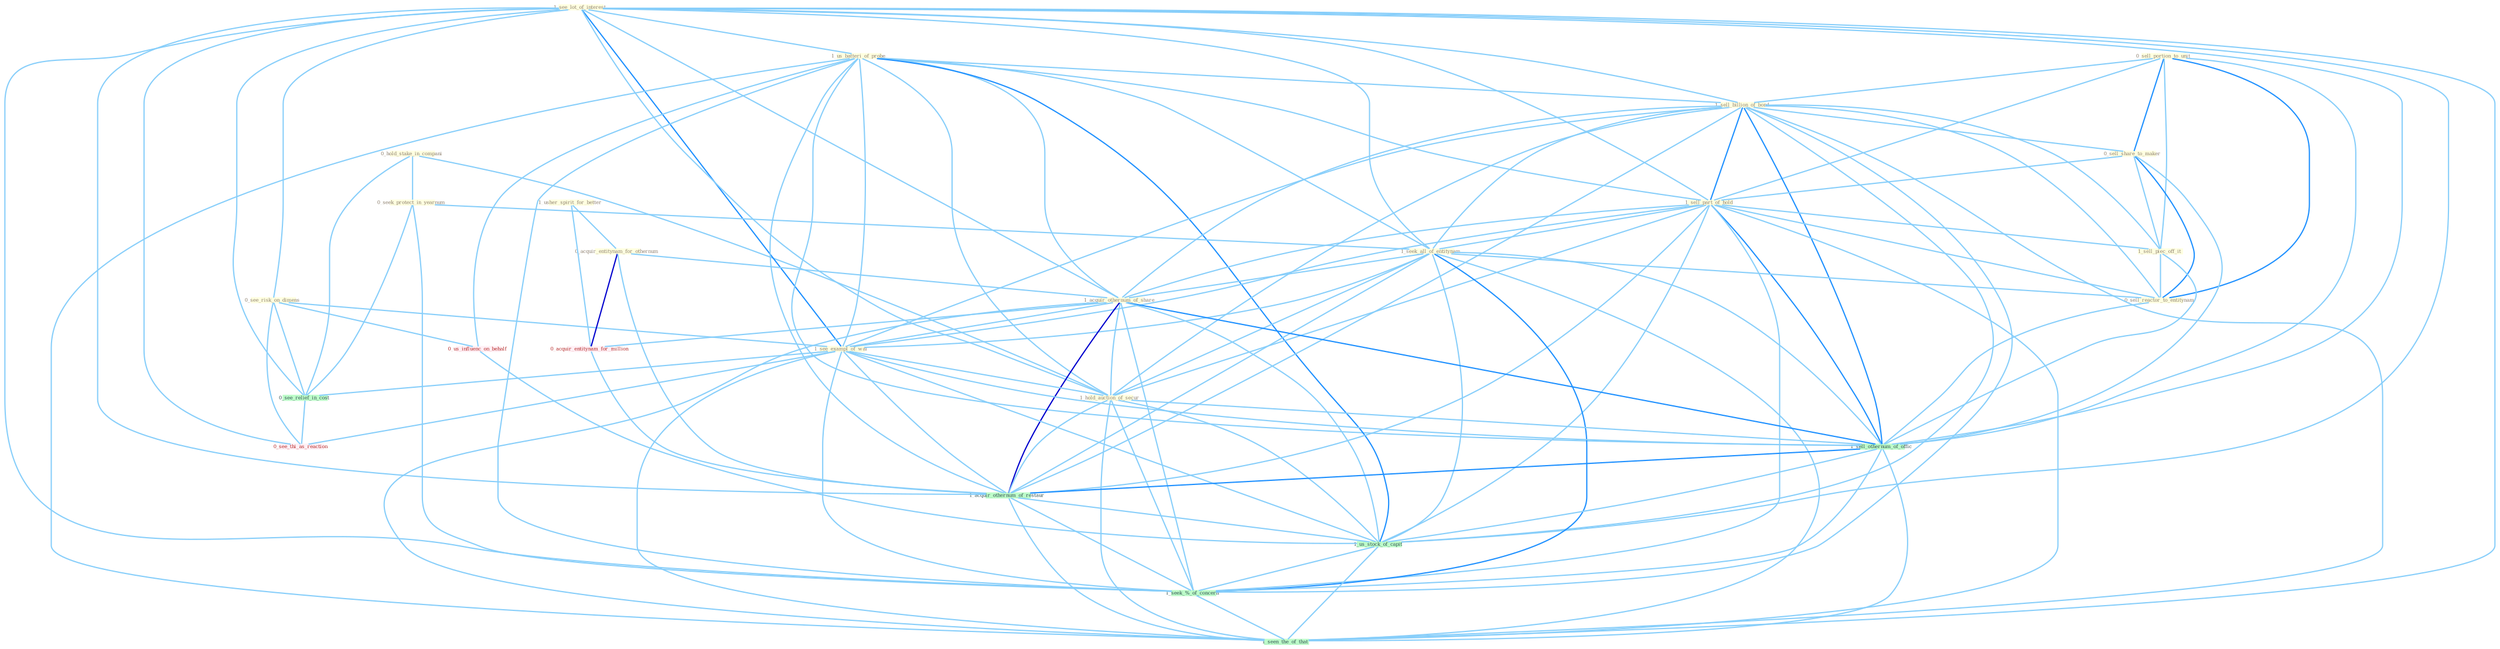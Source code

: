 Graph G{ 
    node
    [shape=polygon,style=filled,width=.5,height=.06,color="#BDFCC9",fixedsize=true,fontsize=4,
    fontcolor="#2f4f4f"];
    {node
    [color="#ffffe0", fontcolor="#8b7d6b"] "0_hold_stake_in_compani " "1_see_lot_of_interest " "1_usher_spirit_for_better " "0_sell_portion_to_unit " "0_see_risk_on_dimens " "1_us_batteri_of_probe " "1_sell_billion_of_bond " "0_seek_protect_in_yearnum " "0_sell_share_to_maker " "1_sell_part_of_hold " "1_seek_all_of_entitynam " "0_acquir_entitynam_for_othernum " "1_acquir_othernum_of_share " "1_sell_piec_off_it " "1_see_exampl_of_wai " "1_hold_auction_of_secur " "0_sell_reactor_to_entitynam "}
{node [color="#fff0f5", fontcolor="#b22222"] "0_acquir_entitynam_for_million " "0_us_influenc_on_behalf " "0_see_thi_as_reaction "}
edge [color="#B0E2FF"];

	"0_hold_stake_in_compani " -- "0_seek_protect_in_yearnum " [w="1", color="#87cefa" ];
	"0_hold_stake_in_compani " -- "1_hold_auction_of_secur " [w="1", color="#87cefa" ];
	"0_hold_stake_in_compani " -- "0_see_relief_in_cost " [w="1", color="#87cefa" ];
	"1_see_lot_of_interest " -- "0_see_risk_on_dimens " [w="1", color="#87cefa" ];
	"1_see_lot_of_interest " -- "1_us_batteri_of_probe " [w="1", color="#87cefa" ];
	"1_see_lot_of_interest " -- "1_sell_billion_of_bond " [w="1", color="#87cefa" ];
	"1_see_lot_of_interest " -- "1_sell_part_of_hold " [w="1", color="#87cefa" ];
	"1_see_lot_of_interest " -- "1_seek_all_of_entitynam " [w="1", color="#87cefa" ];
	"1_see_lot_of_interest " -- "1_acquir_othernum_of_share " [w="1", color="#87cefa" ];
	"1_see_lot_of_interest " -- "1_see_exampl_of_wai " [w="2", color="#1e90ff" , len=0.8];
	"1_see_lot_of_interest " -- "1_hold_auction_of_secur " [w="1", color="#87cefa" ];
	"1_see_lot_of_interest " -- "1_sell_othernum_of_offic " [w="1", color="#87cefa" ];
	"1_see_lot_of_interest " -- "0_see_relief_in_cost " [w="1", color="#87cefa" ];
	"1_see_lot_of_interest " -- "0_see_thi_as_reaction " [w="1", color="#87cefa" ];
	"1_see_lot_of_interest " -- "1_acquir_othernum_of_restaur " [w="1", color="#87cefa" ];
	"1_see_lot_of_interest " -- "1_us_stock_of_capit " [w="1", color="#87cefa" ];
	"1_see_lot_of_interest " -- "1_seek_%_of_concern " [w="1", color="#87cefa" ];
	"1_see_lot_of_interest " -- "1_seen_the_of_that " [w="1", color="#87cefa" ];
	"1_usher_spirit_for_better " -- "0_acquir_entitynam_for_othernum " [w="1", color="#87cefa" ];
	"1_usher_spirit_for_better " -- "0_acquir_entitynam_for_million " [w="1", color="#87cefa" ];
	"0_sell_portion_to_unit " -- "1_sell_billion_of_bond " [w="1", color="#87cefa" ];
	"0_sell_portion_to_unit " -- "0_sell_share_to_maker " [w="2", color="#1e90ff" , len=0.8];
	"0_sell_portion_to_unit " -- "1_sell_part_of_hold " [w="1", color="#87cefa" ];
	"0_sell_portion_to_unit " -- "1_sell_piec_off_it " [w="1", color="#87cefa" ];
	"0_sell_portion_to_unit " -- "0_sell_reactor_to_entitynam " [w="2", color="#1e90ff" , len=0.8];
	"0_sell_portion_to_unit " -- "1_sell_othernum_of_offic " [w="1", color="#87cefa" ];
	"0_see_risk_on_dimens " -- "1_see_exampl_of_wai " [w="1", color="#87cefa" ];
	"0_see_risk_on_dimens " -- "0_us_influenc_on_behalf " [w="1", color="#87cefa" ];
	"0_see_risk_on_dimens " -- "0_see_relief_in_cost " [w="1", color="#87cefa" ];
	"0_see_risk_on_dimens " -- "0_see_thi_as_reaction " [w="1", color="#87cefa" ];
	"1_us_batteri_of_probe " -- "1_sell_billion_of_bond " [w="1", color="#87cefa" ];
	"1_us_batteri_of_probe " -- "1_sell_part_of_hold " [w="1", color="#87cefa" ];
	"1_us_batteri_of_probe " -- "1_seek_all_of_entitynam " [w="1", color="#87cefa" ];
	"1_us_batteri_of_probe " -- "1_acquir_othernum_of_share " [w="1", color="#87cefa" ];
	"1_us_batteri_of_probe " -- "1_see_exampl_of_wai " [w="1", color="#87cefa" ];
	"1_us_batteri_of_probe " -- "1_hold_auction_of_secur " [w="1", color="#87cefa" ];
	"1_us_batteri_of_probe " -- "1_sell_othernum_of_offic " [w="1", color="#87cefa" ];
	"1_us_batteri_of_probe " -- "0_us_influenc_on_behalf " [w="1", color="#87cefa" ];
	"1_us_batteri_of_probe " -- "1_acquir_othernum_of_restaur " [w="1", color="#87cefa" ];
	"1_us_batteri_of_probe " -- "1_us_stock_of_capit " [w="2", color="#1e90ff" , len=0.8];
	"1_us_batteri_of_probe " -- "1_seek_%_of_concern " [w="1", color="#87cefa" ];
	"1_us_batteri_of_probe " -- "1_seen_the_of_that " [w="1", color="#87cefa" ];
	"1_sell_billion_of_bond " -- "0_sell_share_to_maker " [w="1", color="#87cefa" ];
	"1_sell_billion_of_bond " -- "1_sell_part_of_hold " [w="2", color="#1e90ff" , len=0.8];
	"1_sell_billion_of_bond " -- "1_seek_all_of_entitynam " [w="1", color="#87cefa" ];
	"1_sell_billion_of_bond " -- "1_acquir_othernum_of_share " [w="1", color="#87cefa" ];
	"1_sell_billion_of_bond " -- "1_sell_piec_off_it " [w="1", color="#87cefa" ];
	"1_sell_billion_of_bond " -- "1_see_exampl_of_wai " [w="1", color="#87cefa" ];
	"1_sell_billion_of_bond " -- "1_hold_auction_of_secur " [w="1", color="#87cefa" ];
	"1_sell_billion_of_bond " -- "0_sell_reactor_to_entitynam " [w="1", color="#87cefa" ];
	"1_sell_billion_of_bond " -- "1_sell_othernum_of_offic " [w="2", color="#1e90ff" , len=0.8];
	"1_sell_billion_of_bond " -- "1_acquir_othernum_of_restaur " [w="1", color="#87cefa" ];
	"1_sell_billion_of_bond " -- "1_us_stock_of_capit " [w="1", color="#87cefa" ];
	"1_sell_billion_of_bond " -- "1_seek_%_of_concern " [w="1", color="#87cefa" ];
	"1_sell_billion_of_bond " -- "1_seen_the_of_that " [w="1", color="#87cefa" ];
	"0_seek_protect_in_yearnum " -- "1_seek_all_of_entitynam " [w="1", color="#87cefa" ];
	"0_seek_protect_in_yearnum " -- "0_see_relief_in_cost " [w="1", color="#87cefa" ];
	"0_seek_protect_in_yearnum " -- "1_seek_%_of_concern " [w="1", color="#87cefa" ];
	"0_sell_share_to_maker " -- "1_sell_part_of_hold " [w="1", color="#87cefa" ];
	"0_sell_share_to_maker " -- "1_sell_piec_off_it " [w="1", color="#87cefa" ];
	"0_sell_share_to_maker " -- "0_sell_reactor_to_entitynam " [w="2", color="#1e90ff" , len=0.8];
	"0_sell_share_to_maker " -- "1_sell_othernum_of_offic " [w="1", color="#87cefa" ];
	"1_sell_part_of_hold " -- "1_seek_all_of_entitynam " [w="1", color="#87cefa" ];
	"1_sell_part_of_hold " -- "1_acquir_othernum_of_share " [w="1", color="#87cefa" ];
	"1_sell_part_of_hold " -- "1_sell_piec_off_it " [w="1", color="#87cefa" ];
	"1_sell_part_of_hold " -- "1_see_exampl_of_wai " [w="1", color="#87cefa" ];
	"1_sell_part_of_hold " -- "1_hold_auction_of_secur " [w="1", color="#87cefa" ];
	"1_sell_part_of_hold " -- "0_sell_reactor_to_entitynam " [w="1", color="#87cefa" ];
	"1_sell_part_of_hold " -- "1_sell_othernum_of_offic " [w="2", color="#1e90ff" , len=0.8];
	"1_sell_part_of_hold " -- "1_acquir_othernum_of_restaur " [w="1", color="#87cefa" ];
	"1_sell_part_of_hold " -- "1_us_stock_of_capit " [w="1", color="#87cefa" ];
	"1_sell_part_of_hold " -- "1_seek_%_of_concern " [w="1", color="#87cefa" ];
	"1_sell_part_of_hold " -- "1_seen_the_of_that " [w="1", color="#87cefa" ];
	"1_seek_all_of_entitynam " -- "1_acquir_othernum_of_share " [w="1", color="#87cefa" ];
	"1_seek_all_of_entitynam " -- "1_see_exampl_of_wai " [w="1", color="#87cefa" ];
	"1_seek_all_of_entitynam " -- "1_hold_auction_of_secur " [w="1", color="#87cefa" ];
	"1_seek_all_of_entitynam " -- "0_sell_reactor_to_entitynam " [w="1", color="#87cefa" ];
	"1_seek_all_of_entitynam " -- "1_sell_othernum_of_offic " [w="1", color="#87cefa" ];
	"1_seek_all_of_entitynam " -- "1_acquir_othernum_of_restaur " [w="1", color="#87cefa" ];
	"1_seek_all_of_entitynam " -- "1_us_stock_of_capit " [w="1", color="#87cefa" ];
	"1_seek_all_of_entitynam " -- "1_seek_%_of_concern " [w="2", color="#1e90ff" , len=0.8];
	"1_seek_all_of_entitynam " -- "1_seen_the_of_that " [w="1", color="#87cefa" ];
	"0_acquir_entitynam_for_othernum " -- "1_acquir_othernum_of_share " [w="1", color="#87cefa" ];
	"0_acquir_entitynam_for_othernum " -- "0_acquir_entitynam_for_million " [w="3", color="#0000cd" , len=0.6];
	"0_acquir_entitynam_for_othernum " -- "1_acquir_othernum_of_restaur " [w="1", color="#87cefa" ];
	"1_acquir_othernum_of_share " -- "1_see_exampl_of_wai " [w="1", color="#87cefa" ];
	"1_acquir_othernum_of_share " -- "1_hold_auction_of_secur " [w="1", color="#87cefa" ];
	"1_acquir_othernum_of_share " -- "0_acquir_entitynam_for_million " [w="1", color="#87cefa" ];
	"1_acquir_othernum_of_share " -- "1_sell_othernum_of_offic " [w="2", color="#1e90ff" , len=0.8];
	"1_acquir_othernum_of_share " -- "1_acquir_othernum_of_restaur " [w="3", color="#0000cd" , len=0.6];
	"1_acquir_othernum_of_share " -- "1_us_stock_of_capit " [w="1", color="#87cefa" ];
	"1_acquir_othernum_of_share " -- "1_seek_%_of_concern " [w="1", color="#87cefa" ];
	"1_acquir_othernum_of_share " -- "1_seen_the_of_that " [w="1", color="#87cefa" ];
	"1_sell_piec_off_it " -- "0_sell_reactor_to_entitynam " [w="1", color="#87cefa" ];
	"1_sell_piec_off_it " -- "1_sell_othernum_of_offic " [w="1", color="#87cefa" ];
	"1_see_exampl_of_wai " -- "1_hold_auction_of_secur " [w="1", color="#87cefa" ];
	"1_see_exampl_of_wai " -- "1_sell_othernum_of_offic " [w="1", color="#87cefa" ];
	"1_see_exampl_of_wai " -- "0_see_relief_in_cost " [w="1", color="#87cefa" ];
	"1_see_exampl_of_wai " -- "0_see_thi_as_reaction " [w="1", color="#87cefa" ];
	"1_see_exampl_of_wai " -- "1_acquir_othernum_of_restaur " [w="1", color="#87cefa" ];
	"1_see_exampl_of_wai " -- "1_us_stock_of_capit " [w="1", color="#87cefa" ];
	"1_see_exampl_of_wai " -- "1_seek_%_of_concern " [w="1", color="#87cefa" ];
	"1_see_exampl_of_wai " -- "1_seen_the_of_that " [w="1", color="#87cefa" ];
	"1_hold_auction_of_secur " -- "1_sell_othernum_of_offic " [w="1", color="#87cefa" ];
	"1_hold_auction_of_secur " -- "1_acquir_othernum_of_restaur " [w="1", color="#87cefa" ];
	"1_hold_auction_of_secur " -- "1_us_stock_of_capit " [w="1", color="#87cefa" ];
	"1_hold_auction_of_secur " -- "1_seek_%_of_concern " [w="1", color="#87cefa" ];
	"1_hold_auction_of_secur " -- "1_seen_the_of_that " [w="1", color="#87cefa" ];
	"0_sell_reactor_to_entitynam " -- "1_sell_othernum_of_offic " [w="1", color="#87cefa" ];
	"0_acquir_entitynam_for_million " -- "1_acquir_othernum_of_restaur " [w="1", color="#87cefa" ];
	"1_sell_othernum_of_offic " -- "1_acquir_othernum_of_restaur " [w="2", color="#1e90ff" , len=0.8];
	"1_sell_othernum_of_offic " -- "1_us_stock_of_capit " [w="1", color="#87cefa" ];
	"1_sell_othernum_of_offic " -- "1_seek_%_of_concern " [w="1", color="#87cefa" ];
	"1_sell_othernum_of_offic " -- "1_seen_the_of_that " [w="1", color="#87cefa" ];
	"0_us_influenc_on_behalf " -- "1_us_stock_of_capit " [w="1", color="#87cefa" ];
	"0_see_relief_in_cost " -- "0_see_thi_as_reaction " [w="1", color="#87cefa" ];
	"1_acquir_othernum_of_restaur " -- "1_us_stock_of_capit " [w="1", color="#87cefa" ];
	"1_acquir_othernum_of_restaur " -- "1_seek_%_of_concern " [w="1", color="#87cefa" ];
	"1_acquir_othernum_of_restaur " -- "1_seen_the_of_that " [w="1", color="#87cefa" ];
	"1_us_stock_of_capit " -- "1_seek_%_of_concern " [w="1", color="#87cefa" ];
	"1_us_stock_of_capit " -- "1_seen_the_of_that " [w="1", color="#87cefa" ];
	"1_seek_%_of_concern " -- "1_seen_the_of_that " [w="1", color="#87cefa" ];
}